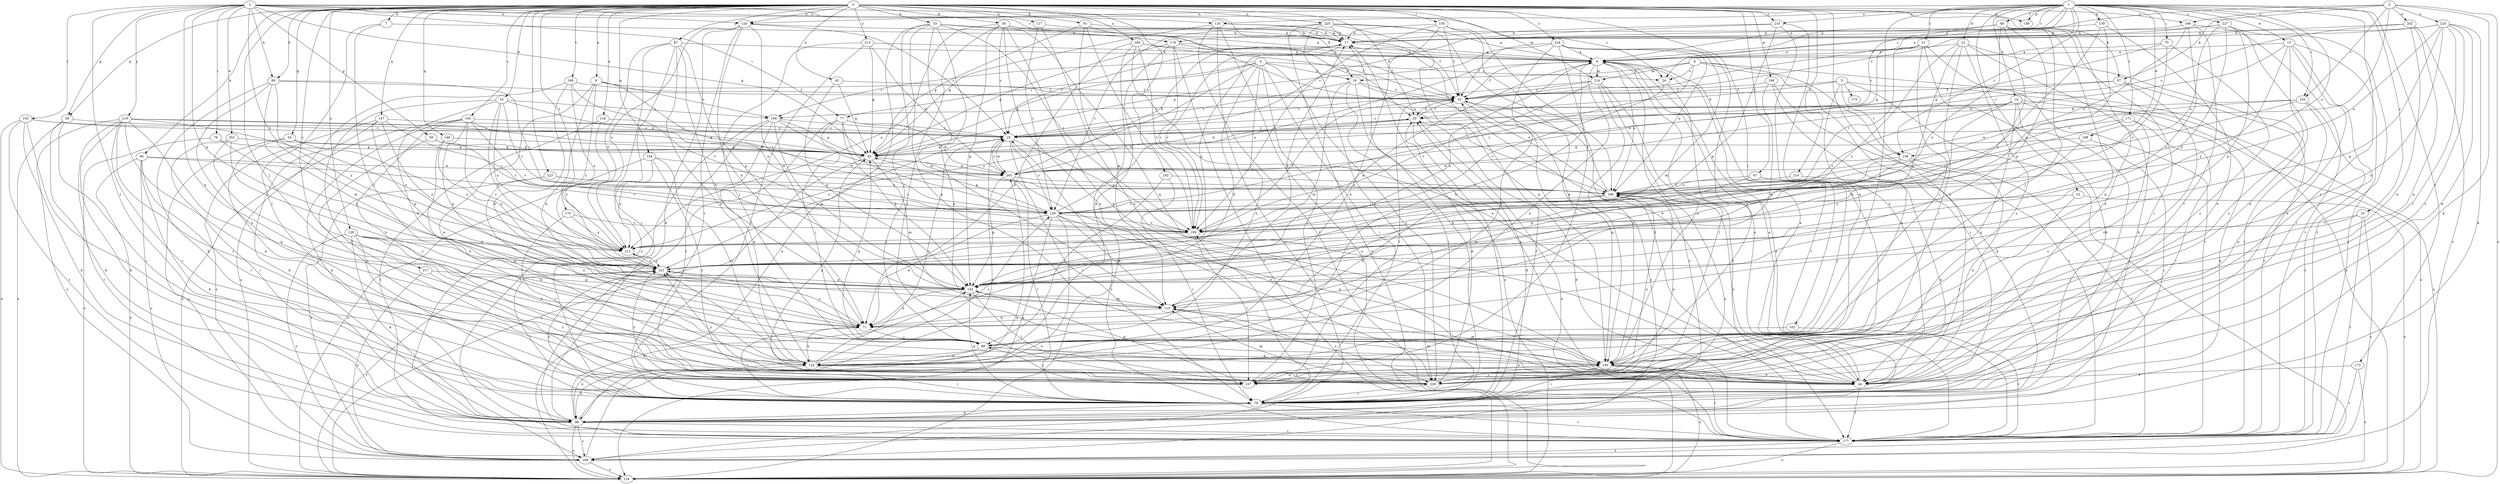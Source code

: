 strict digraph  {
0;
1;
2;
3;
4;
5;
6;
7;
8;
9;
10;
12;
14;
15;
16;
17;
19;
21;
23;
24;
25;
30;
33;
35;
42;
44;
47;
48;
53;
54;
58;
59;
62;
69;
71;
75;
76;
77;
79;
87;
89;
90;
91;
97;
98;
102;
103;
107;
114;
115;
117;
118;
124;
125;
128;
133;
134;
138;
139;
142;
144;
147;
148;
150;
155;
156;
159;
165;
166;
168;
169;
170;
171;
173;
174;
175;
177;
184;
186;
192;
193;
194;
195;
196;
198;
201;
202;
203;
210;
212;
213;
214;
217;
219;
220;
221;
223;
224;
225;
227;
229;
0 -> 7  [label=a];
0 -> 8  [label=a];
0 -> 10  [label=b];
0 -> 30  [label=d];
0 -> 33  [label=d];
0 -> 35  [label=d];
0 -> 42  [label=e];
0 -> 44  [label=e];
0 -> 47  [label=f];
0 -> 54  [label=g];
0 -> 58  [label=g];
0 -> 69  [label=h];
0 -> 87  [label=j];
0 -> 89  [label=j];
0 -> 90  [label=k];
0 -> 91  [label=k];
0 -> 97  [label=k];
0 -> 102  [label=l];
0 -> 114  [label=m];
0 -> 117  [label=n];
0 -> 118  [label=n];
0 -> 124  [label=n];
0 -> 128  [label=o];
0 -> 138  [label=p];
0 -> 144  [label=q];
0 -> 147  [label=q];
0 -> 148  [label=q];
0 -> 155  [label=r];
0 -> 165  [label=s];
0 -> 166  [label=s];
0 -> 169  [label=t];
0 -> 170  [label=t];
0 -> 184  [label=u];
0 -> 192  [label=v];
0 -> 196  [label=w];
0 -> 210  [label=x];
0 -> 213  [label=y];
0 -> 214  [label=y];
0 -> 217  [label=y];
0 -> 223  [label=z];
0 -> 224  [label=z];
0 -> 225  [label=z];
1 -> 9  [label=a];
1 -> 12  [label=b];
1 -> 14  [label=b];
1 -> 15  [label=b];
1 -> 19  [label=c];
1 -> 21  [label=c];
1 -> 23  [label=c];
1 -> 24  [label=c];
1 -> 48  [label=f];
1 -> 53  [label=f];
1 -> 75  [label=i];
1 -> 89  [label=j];
1 -> 124  [label=n];
1 -> 133  [label=o];
1 -> 138  [label=p];
1 -> 139  [label=p];
1 -> 156  [label=r];
1 -> 171  [label=t];
1 -> 173  [label=t];
1 -> 174  [label=t];
1 -> 186  [label=u];
1 -> 193  [label=v];
1 -> 198  [label=w];
1 -> 210  [label=x];
1 -> 227  [label=z];
1 -> 229  [label=z];
2 -> 16  [label=b];
2 -> 24  [label=c];
2 -> 58  [label=g];
2 -> 59  [label=g];
2 -> 62  [label=g];
2 -> 69  [label=h];
2 -> 76  [label=i];
2 -> 77  [label=i];
2 -> 103  [label=l];
2 -> 107  [label=l];
2 -> 124  [label=n];
2 -> 133  [label=o];
2 -> 142  [label=p];
2 -> 150  [label=q];
2 -> 174  [label=t];
2 -> 201  [label=w];
2 -> 212  [label=x];
2 -> 219  [label=y];
3 -> 9  [label=a];
3 -> 97  [label=k];
3 -> 98  [label=k];
3 -> 134  [label=o];
3 -> 156  [label=r];
3 -> 166  [label=s];
3 -> 193  [label=v];
3 -> 202  [label=w];
3 -> 220  [label=y];
4 -> 16  [label=b];
4 -> 24  [label=c];
4 -> 62  [label=g];
4 -> 71  [label=h];
4 -> 77  [label=i];
4 -> 79  [label=i];
4 -> 107  [label=l];
4 -> 125  [label=n];
4 -> 194  [label=v];
4 -> 221  [label=y];
4 -> 229  [label=z];
5 -> 35  [label=d];
5 -> 53  [label=f];
5 -> 125  [label=n];
5 -> 134  [label=o];
5 -> 156  [label=r];
5 -> 168  [label=s];
5 -> 175  [label=t];
6 -> 16  [label=b];
6 -> 24  [label=c];
6 -> 79  [label=i];
6 -> 114  [label=m];
6 -> 134  [label=o];
6 -> 156  [label=r];
6 -> 159  [label=r];
7 -> 17  [label=b];
7 -> 89  [label=j];
7 -> 107  [label=l];
8 -> 44  [label=e];
8 -> 53  [label=f];
8 -> 71  [label=h];
8 -> 159  [label=r];
8 -> 194  [label=v];
8 -> 221  [label=y];
9 -> 53  [label=f];
9 -> 71  [label=h];
9 -> 114  [label=m];
9 -> 125  [label=n];
9 -> 168  [label=s];
9 -> 177  [label=t];
9 -> 186  [label=u];
10 -> 62  [label=g];
10 -> 71  [label=h];
10 -> 107  [label=l];
10 -> 159  [label=r];
10 -> 194  [label=v];
10 -> 212  [label=x];
10 -> 221  [label=y];
12 -> 9  [label=a];
12 -> 98  [label=k];
12 -> 107  [label=l];
12 -> 142  [label=p];
12 -> 177  [label=t];
12 -> 221  [label=y];
12 -> 229  [label=z];
14 -> 25  [label=c];
14 -> 79  [label=i];
14 -> 98  [label=k];
14 -> 134  [label=o];
14 -> 142  [label=p];
14 -> 150  [label=q];
14 -> 194  [label=v];
14 -> 195  [label=v];
15 -> 9  [label=a];
15 -> 44  [label=e];
15 -> 79  [label=i];
15 -> 177  [label=t];
15 -> 203  [label=w];
15 -> 221  [label=y];
15 -> 229  [label=z];
16 -> 25  [label=c];
16 -> 53  [label=f];
16 -> 79  [label=i];
16 -> 115  [label=m];
16 -> 134  [label=o];
16 -> 186  [label=u];
17 -> 9  [label=a];
17 -> 25  [label=c];
17 -> 177  [label=t];
17 -> 195  [label=v];
17 -> 221  [label=y];
19 -> 89  [label=j];
19 -> 168  [label=s];
19 -> 177  [label=t];
19 -> 195  [label=v];
21 -> 9  [label=a];
21 -> 62  [label=g];
21 -> 89  [label=j];
21 -> 98  [label=k];
21 -> 159  [label=r];
21 -> 177  [label=t];
23 -> 107  [label=l];
23 -> 134  [label=o];
23 -> 159  [label=r];
24 -> 44  [label=e];
24 -> 195  [label=v];
25 -> 62  [label=g];
25 -> 79  [label=i];
25 -> 159  [label=r];
25 -> 195  [label=v];
25 -> 203  [label=w];
25 -> 212  [label=x];
30 -> 9  [label=a];
30 -> 17  [label=b];
30 -> 25  [label=c];
30 -> 44  [label=e];
30 -> 107  [label=l];
30 -> 142  [label=p];
30 -> 150  [label=q];
30 -> 212  [label=x];
30 -> 229  [label=z];
33 -> 17  [label=b];
33 -> 35  [label=d];
33 -> 44  [label=e];
33 -> 89  [label=j];
33 -> 115  [label=m];
33 -> 134  [label=o];
33 -> 150  [label=q];
33 -> 195  [label=v];
35 -> 25  [label=c];
35 -> 53  [label=f];
35 -> 79  [label=i];
35 -> 134  [label=o];
35 -> 203  [label=w];
42 -> 53  [label=f];
42 -> 62  [label=g];
42 -> 142  [label=p];
44 -> 9  [label=a];
44 -> 17  [label=b];
44 -> 115  [label=m];
44 -> 177  [label=t];
44 -> 186  [label=u];
44 -> 221  [label=y];
47 -> 89  [label=j];
47 -> 115  [label=m];
47 -> 186  [label=u];
47 -> 229  [label=z];
48 -> 17  [label=b];
48 -> 25  [label=c];
48 -> 44  [label=e];
48 -> 79  [label=i];
48 -> 89  [label=j];
48 -> 142  [label=p];
48 -> 150  [label=q];
48 -> 212  [label=x];
48 -> 221  [label=y];
53 -> 35  [label=d];
53 -> 107  [label=l];
53 -> 150  [label=q];
53 -> 168  [label=s];
54 -> 62  [label=g];
54 -> 107  [label=l];
54 -> 168  [label=s];
54 -> 212  [label=x];
58 -> 25  [label=c];
58 -> 79  [label=i];
58 -> 98  [label=k];
58 -> 134  [label=o];
59 -> 62  [label=g];
59 -> 159  [label=r];
59 -> 229  [label=z];
62 -> 35  [label=d];
62 -> 115  [label=m];
62 -> 134  [label=o];
62 -> 203  [label=w];
69 -> 53  [label=f];
69 -> 98  [label=k];
69 -> 115  [label=m];
69 -> 125  [label=n];
69 -> 159  [label=r];
69 -> 221  [label=y];
71 -> 79  [label=i];
71 -> 89  [label=j];
71 -> 221  [label=y];
75 -> 9  [label=a];
75 -> 62  [label=g];
75 -> 195  [label=v];
75 -> 229  [label=z];
76 -> 62  [label=g];
76 -> 134  [label=o];
76 -> 221  [label=y];
77 -> 25  [label=c];
77 -> 89  [label=j];
77 -> 142  [label=p];
77 -> 159  [label=r];
77 -> 177  [label=t];
77 -> 203  [label=w];
79 -> 9  [label=a];
79 -> 17  [label=b];
79 -> 53  [label=f];
79 -> 98  [label=k];
79 -> 142  [label=p];
79 -> 177  [label=t];
79 -> 186  [label=u];
79 -> 195  [label=v];
79 -> 221  [label=y];
87 -> 9  [label=a];
87 -> 71  [label=h];
87 -> 79  [label=i];
87 -> 125  [label=n];
87 -> 142  [label=p];
87 -> 168  [label=s];
87 -> 212  [label=x];
89 -> 44  [label=e];
89 -> 62  [label=g];
89 -> 98  [label=k];
89 -> 125  [label=n];
89 -> 150  [label=q];
90 -> 98  [label=k];
90 -> 107  [label=l];
90 -> 134  [label=o];
90 -> 168  [label=s];
90 -> 195  [label=v];
90 -> 203  [label=w];
91 -> 17  [label=b];
91 -> 62  [label=g];
91 -> 115  [label=m];
91 -> 186  [label=u];
91 -> 195  [label=v];
97 -> 53  [label=f];
97 -> 177  [label=t];
97 -> 203  [label=w];
97 -> 229  [label=z];
98 -> 25  [label=c];
98 -> 35  [label=d];
98 -> 134  [label=o];
98 -> 142  [label=p];
98 -> 168  [label=s];
98 -> 177  [label=t];
102 -> 89  [label=j];
102 -> 177  [label=t];
103 -> 25  [label=c];
103 -> 62  [label=g];
103 -> 79  [label=i];
103 -> 98  [label=k];
103 -> 134  [label=o];
103 -> 177  [label=t];
107 -> 89  [label=j];
107 -> 142  [label=p];
107 -> 150  [label=q];
107 -> 186  [label=u];
107 -> 221  [label=y];
114 -> 25  [label=c];
114 -> 53  [label=f];
114 -> 107  [label=l];
114 -> 150  [label=q];
114 -> 177  [label=t];
114 -> 195  [label=v];
115 -> 71  [label=h];
115 -> 229  [label=z];
117 -> 17  [label=b];
117 -> 44  [label=e];
117 -> 159  [label=r];
118 -> 25  [label=c];
118 -> 177  [label=t];
118 -> 221  [label=y];
124 -> 17  [label=b];
124 -> 25  [label=c];
124 -> 71  [label=h];
124 -> 79  [label=i];
124 -> 98  [label=k];
124 -> 115  [label=m];
124 -> 212  [label=x];
125 -> 25  [label=c];
125 -> 71  [label=h];
125 -> 79  [label=i];
125 -> 98  [label=k];
125 -> 159  [label=r];
125 -> 221  [label=y];
125 -> 229  [label=z];
128 -> 71  [label=h];
128 -> 79  [label=i];
128 -> 98  [label=k];
128 -> 125  [label=n];
128 -> 142  [label=p];
128 -> 168  [label=s];
128 -> 212  [label=x];
133 -> 17  [label=b];
133 -> 53  [label=f];
133 -> 62  [label=g];
133 -> 134  [label=o];
133 -> 168  [label=s];
133 -> 177  [label=t];
134 -> 221  [label=y];
139 -> 17  [label=b];
139 -> 44  [label=e];
139 -> 195  [label=v];
139 -> 212  [label=x];
142 -> 9  [label=a];
142 -> 17  [label=b];
142 -> 71  [label=h];
142 -> 107  [label=l];
142 -> 115  [label=m];
144 -> 125  [label=n];
144 -> 134  [label=o];
144 -> 203  [label=w];
144 -> 212  [label=x];
144 -> 229  [label=z];
147 -> 25  [label=c];
147 -> 98  [label=k];
147 -> 142  [label=p];
147 -> 159  [label=r];
147 -> 168  [label=s];
147 -> 221  [label=y];
148 -> 62  [label=g];
148 -> 125  [label=n];
148 -> 221  [label=y];
150 -> 9  [label=a];
150 -> 44  [label=e];
150 -> 79  [label=i];
150 -> 107  [label=l];
150 -> 115  [label=m];
150 -> 134  [label=o];
150 -> 177  [label=t];
150 -> 229  [label=z];
155 -> 17  [label=b];
155 -> 53  [label=f];
155 -> 125  [label=n];
155 -> 150  [label=q];
155 -> 177  [label=t];
155 -> 195  [label=v];
156 -> 44  [label=e];
156 -> 142  [label=p];
156 -> 159  [label=r];
156 -> 177  [label=t];
156 -> 203  [label=w];
159 -> 9  [label=a];
159 -> 62  [label=g];
159 -> 71  [label=h];
159 -> 98  [label=k];
159 -> 115  [label=m];
159 -> 134  [label=o];
159 -> 150  [label=q];
159 -> 195  [label=v];
165 -> 25  [label=c];
165 -> 98  [label=k];
165 -> 134  [label=o];
165 -> 142  [label=p];
165 -> 186  [label=u];
165 -> 195  [label=v];
165 -> 221  [label=y];
165 -> 229  [label=z];
166 -> 17  [label=b];
166 -> 107  [label=l];
166 -> 177  [label=t];
166 -> 186  [label=u];
166 -> 221  [label=y];
168 -> 134  [label=o];
168 -> 203  [label=w];
169 -> 53  [label=f];
169 -> 71  [label=h];
169 -> 134  [label=o];
169 -> 195  [label=v];
169 -> 212  [label=x];
170 -> 195  [label=v];
170 -> 212  [label=x];
170 -> 229  [label=z];
171 -> 25  [label=c];
171 -> 79  [label=i];
171 -> 159  [label=r];
171 -> 229  [label=z];
173 -> 44  [label=e];
173 -> 134  [label=o];
173 -> 177  [label=t];
174 -> 9  [label=a];
174 -> 53  [label=f];
174 -> 62  [label=g];
174 -> 125  [label=n];
174 -> 134  [label=o];
174 -> 195  [label=v];
177 -> 9  [label=a];
177 -> 25  [label=c];
177 -> 35  [label=d];
177 -> 134  [label=o];
177 -> 168  [label=s];
184 -> 9  [label=a];
184 -> 44  [label=e];
184 -> 53  [label=f];
184 -> 71  [label=h];
184 -> 134  [label=o];
184 -> 195  [label=v];
186 -> 53  [label=f];
186 -> 71  [label=h];
186 -> 159  [label=r];
192 -> 79  [label=i];
192 -> 89  [label=j];
192 -> 186  [label=u];
193 -> 35  [label=d];
193 -> 44  [label=e];
193 -> 177  [label=t];
193 -> 186  [label=u];
193 -> 203  [label=w];
194 -> 25  [label=c];
194 -> 62  [label=g];
194 -> 107  [label=l];
194 -> 125  [label=n];
194 -> 142  [label=p];
194 -> 177  [label=t];
194 -> 186  [label=u];
195 -> 53  [label=f];
195 -> 107  [label=l];
195 -> 212  [label=x];
196 -> 53  [label=f];
196 -> 98  [label=k];
196 -> 115  [label=m];
196 -> 177  [label=t];
198 -> 62  [label=g];
198 -> 79  [label=i];
198 -> 221  [label=y];
201 -> 62  [label=g];
201 -> 71  [label=h];
201 -> 79  [label=i];
201 -> 89  [label=j];
202 -> 17  [label=b];
202 -> 25  [label=c];
202 -> 125  [label=n];
202 -> 150  [label=q];
202 -> 168  [label=s];
203 -> 17  [label=b];
203 -> 25  [label=c];
203 -> 44  [label=e];
203 -> 79  [label=i];
203 -> 142  [label=p];
203 -> 186  [label=u];
210 -> 17  [label=b];
210 -> 25  [label=c];
210 -> 44  [label=e];
210 -> 142  [label=p];
210 -> 150  [label=q];
212 -> 221  [label=y];
213 -> 9  [label=a];
213 -> 62  [label=g];
213 -> 79  [label=i];
213 -> 89  [label=j];
213 -> 203  [label=w];
214 -> 44  [label=e];
214 -> 186  [label=u];
217 -> 142  [label=p];
217 -> 168  [label=s];
217 -> 229  [label=z];
219 -> 25  [label=c];
219 -> 44  [label=e];
219 -> 79  [label=i];
219 -> 98  [label=k];
219 -> 150  [label=q];
219 -> 168  [label=s];
219 -> 177  [label=t];
219 -> 203  [label=w];
219 -> 212  [label=x];
219 -> 229  [label=z];
220 -> 9  [label=a];
220 -> 17  [label=b];
220 -> 44  [label=e];
220 -> 71  [label=h];
220 -> 98  [label=k];
220 -> 107  [label=l];
220 -> 142  [label=p];
220 -> 186  [label=u];
220 -> 229  [label=z];
221 -> 9  [label=a];
221 -> 79  [label=i];
221 -> 142  [label=p];
221 -> 212  [label=x];
223 -> 125  [label=n];
223 -> 159  [label=r];
223 -> 168  [label=s];
223 -> 186  [label=u];
224 -> 9  [label=a];
224 -> 53  [label=f];
224 -> 62  [label=g];
224 -> 107  [label=l];
224 -> 115  [label=m];
224 -> 125  [label=n];
224 -> 150  [label=q];
224 -> 186  [label=u];
225 -> 9  [label=a];
225 -> 17  [label=b];
225 -> 134  [label=o];
225 -> 150  [label=q];
225 -> 159  [label=r];
225 -> 186  [label=u];
225 -> 229  [label=z];
227 -> 17  [label=b];
227 -> 44  [label=e];
227 -> 53  [label=f];
227 -> 142  [label=p];
227 -> 177  [label=t];
227 -> 186  [label=u];
227 -> 221  [label=y];
229 -> 35  [label=d];
229 -> 62  [label=g];
229 -> 79  [label=i];
229 -> 115  [label=m];
229 -> 186  [label=u];
}
